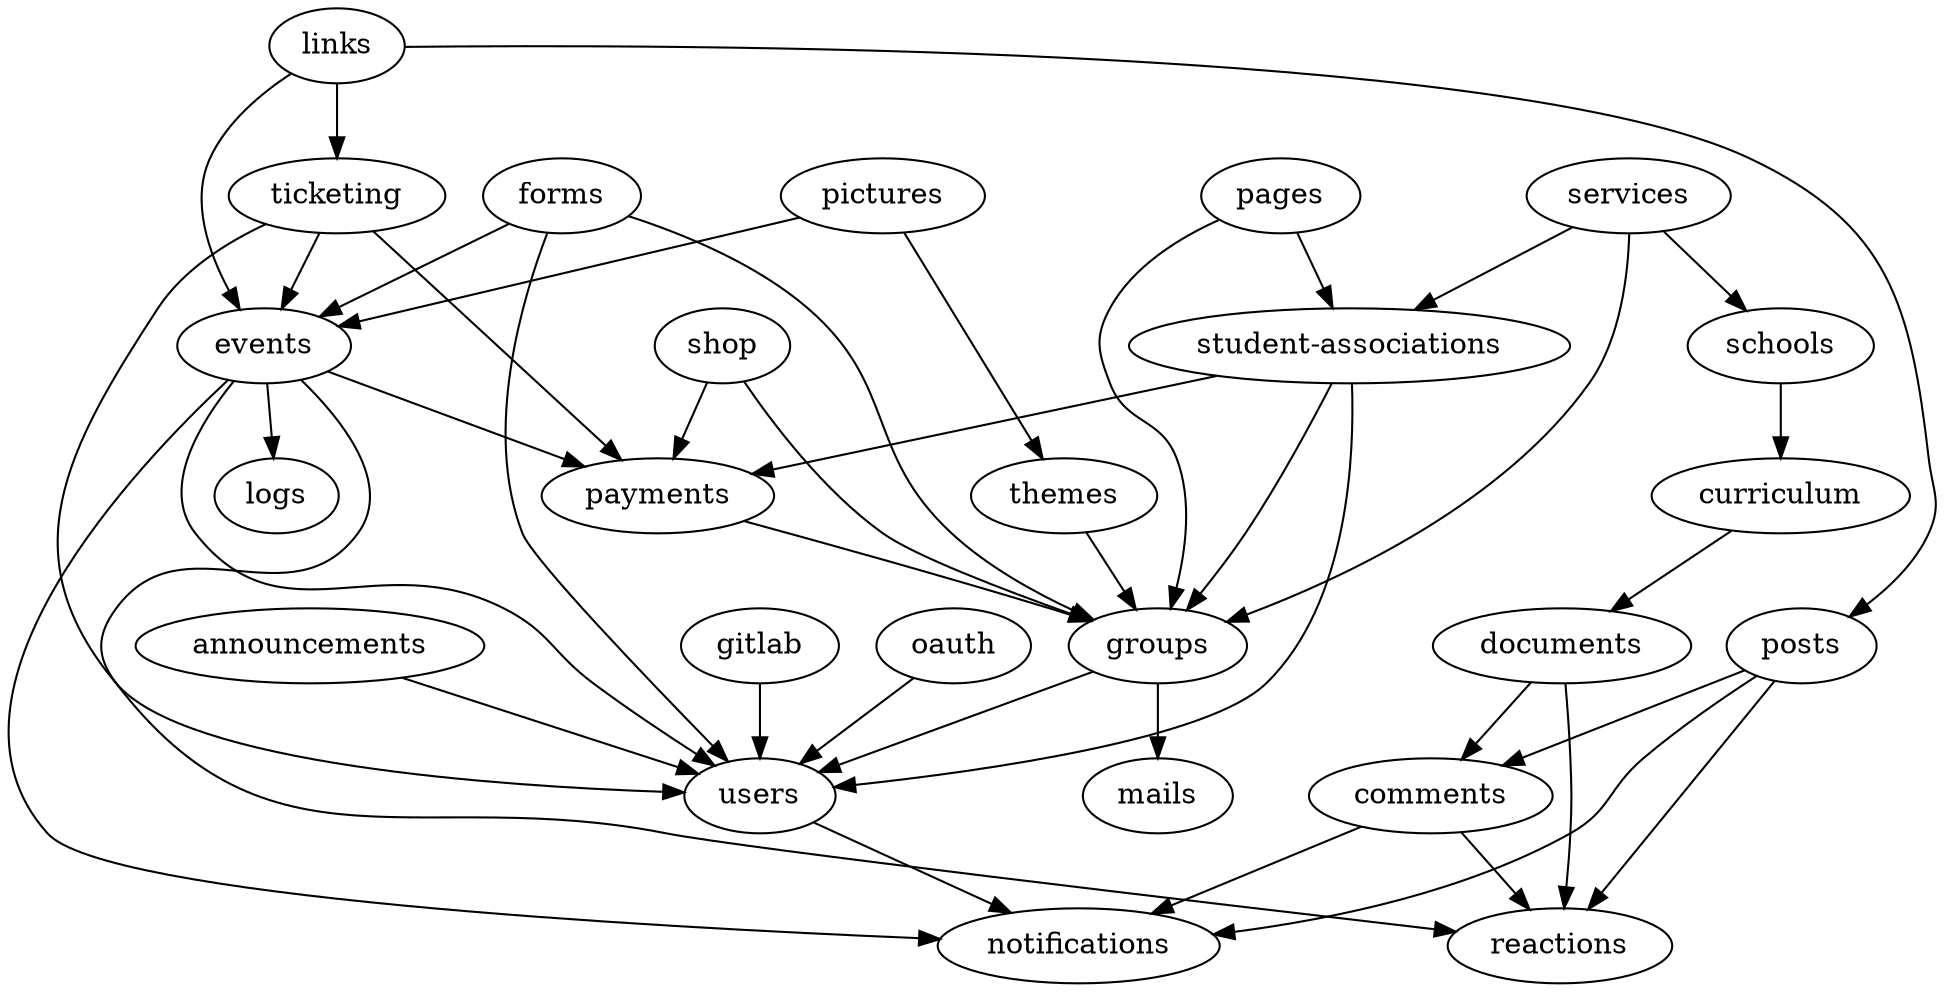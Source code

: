 strict digraph ImportGraph {
    "announcements" -> "users";
    "comments" -> "notifications";
    "comments" -> "reactions";
    "curriculum" -> "documents";
    "documents" -> "comments";
    "documents" -> "reactions";
    "events" -> "logs";
    "events" -> "notifications";
    "events" -> "payments";
    "events" -> "reactions";
    "events" -> "users";
    "forms" -> "events";
    "forms" -> "groups";
    "forms" -> "users";
    "gitlab" -> "users";
    "groups" -> "mails";
    "groups" -> "users";
    "links" -> "events";
    "links" -> "posts";
    "links" -> "ticketing";
    "oauth" -> "users";
    "pages" -> "groups";
    "pages" -> "student-associations";
    "payments" -> "groups";
    "pictures" -> "events";
    "pictures" -> "themes";
    "posts" -> "comments";
    "posts" -> "notifications";
    "posts" -> "reactions";
    "schools" -> "curriculum";
    "services" -> "groups";
    "services" -> "schools";
    "services" -> "student-associations";
    "shop" -> "groups";
    "shop" -> "payments";
    "student-associations" -> "groups";
    "student-associations" -> "payments";
    "student-associations" -> "users";
    "themes" -> "groups";
    "ticketing" -> "events";
    "ticketing" -> "payments";
    "ticketing" -> "users";
    "users" -> "notifications";
}